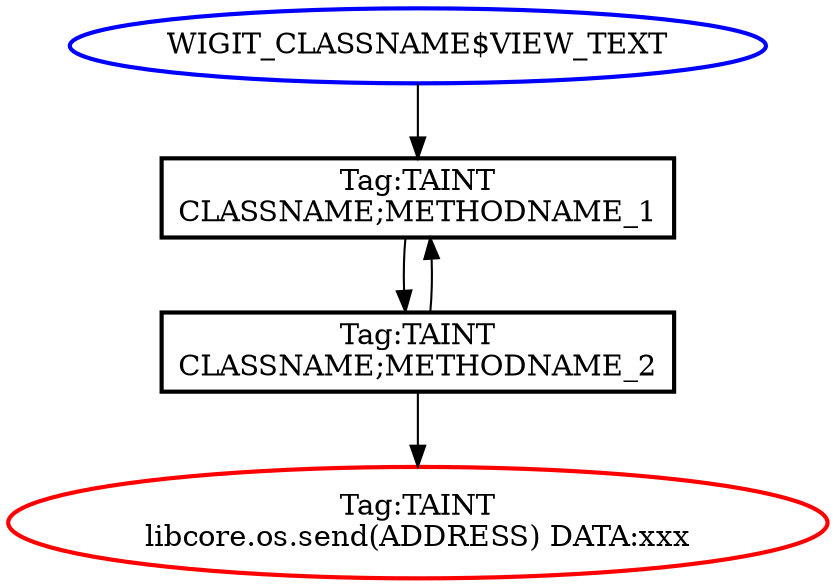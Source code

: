 digraph G {
N1 [shape=ellipse,color=blue,style=bold,label="WIGIT_CLASSNAME$VIEW_TEXT"];
N2 [shape=box,color=black,style=bold,label="Tag:TAINT\nCLASSNAME;METHODNAME_1"];
N3 [shape=box,color=black,style=bold,label="Tag:TAINT\nCLASSNAME;METHODNAME_2"];
N4 [shape=ellipse,color=red,style=bold,label="Tag:TAINT\nlibcore.os.send(ADDRESS) DATA:xxx"];

N1 -> N2;
N2 -> N3;
N3 -> N2;
N3 -> N4;
}

